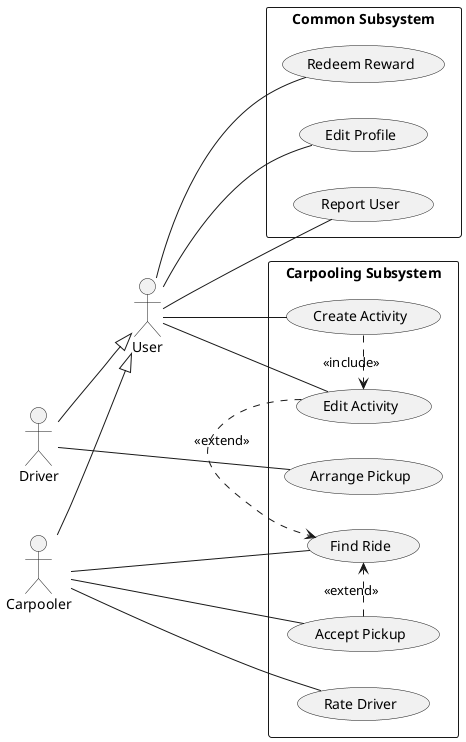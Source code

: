 @startuml

actor "User"
actor "Driver"
actor "Carpooler"

"Carpooler" --|> "User"
"Driver" --|> "User"

left to right direction

rectangle "Carpooling Subsystem" {
    usecase "Create Activity"
    usecase "Edit Activity"
    usecase "Find Ride"
    usecase "Arrange Pickup"
    usecase "Accept Pickup"
    usecase "Rate Driver"
}

rectangle "Common Subsystem" {
    usecase "Redeem Reward"
    usecase "Edit Profile"
    usecase "Report User"
}

"User" -- "Edit Profile"
"User" -- "Redeem Reward"
"User" -- "Report User"

"User" -- "Create Activity"
"User" -- "Edit Activity"

"Driver" -- "Arrange Pickup"

"Carpooler" -- "Find Ride"
"Carpooler" -- "Accept Pickup"
"Carpooler" -- "Rate Driver"

"Create Activity" .> "Edit Activity": <<include>>
"Edit Activity" .> "Find Ride": <<extend>>
"Accept Pickup" .> "Find Ride": <<extend>>

@enduml
